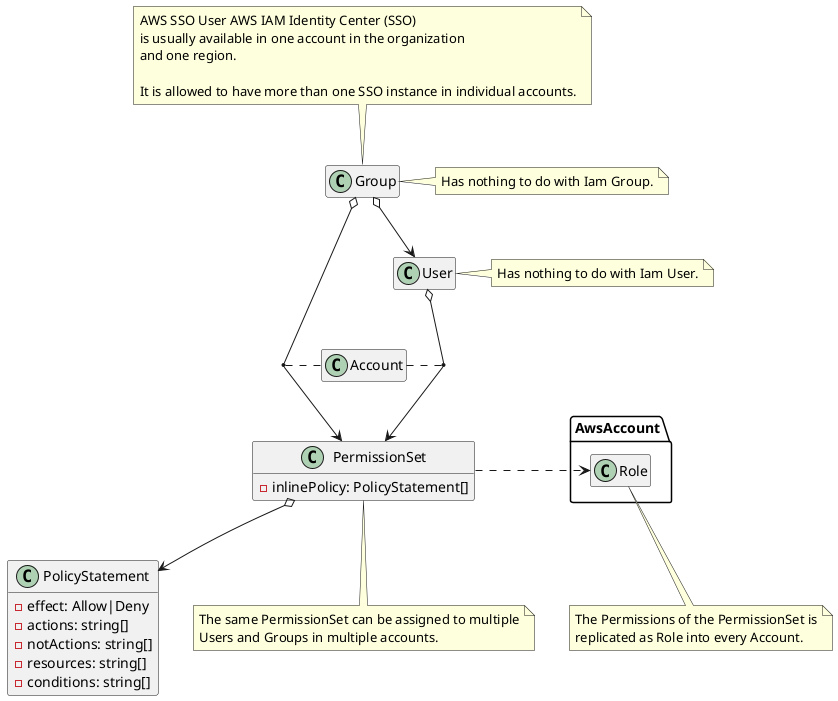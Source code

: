 @startuml

hide empty members


class User
class Group
class PermissionSet {
  - inlinePolicy: PolicyStatement[]
}

Group o--> User
User o--> PermissionSet
Group o--> PermissionSet

(Group, PermissionSet) .. Account
Account .. (User, PermissionSet)

package AwsAccount {
class Role
PermissionSet .> Role
}

note bottom of AwsAccount.Role
The Permissions of the PermissionSet is
replicated as Role into every Account.
end note

class PolicyStatement {
  - effect: Allow|Deny
  - actions: string[]
  - notActions: string[]
  - resources: string[]
  - conditions: string[]
}
PermissionSet o--> PolicyStatement

note bottom of PermissionSet
The same PermissionSet can be assigned to multiple
Users and Groups in multiple accounts.
end note
note right of User
Has nothing to do with Iam User.
end note
note right of Group
Has nothing to do with Iam Group.
end note



note top of Group
AWS SSO User AWS IAM Identity Center (SSO)
is usually available in one account in the organization
and one region.

It is allowed to have more than one SSO instance in individual accounts.
end note
@enduml
